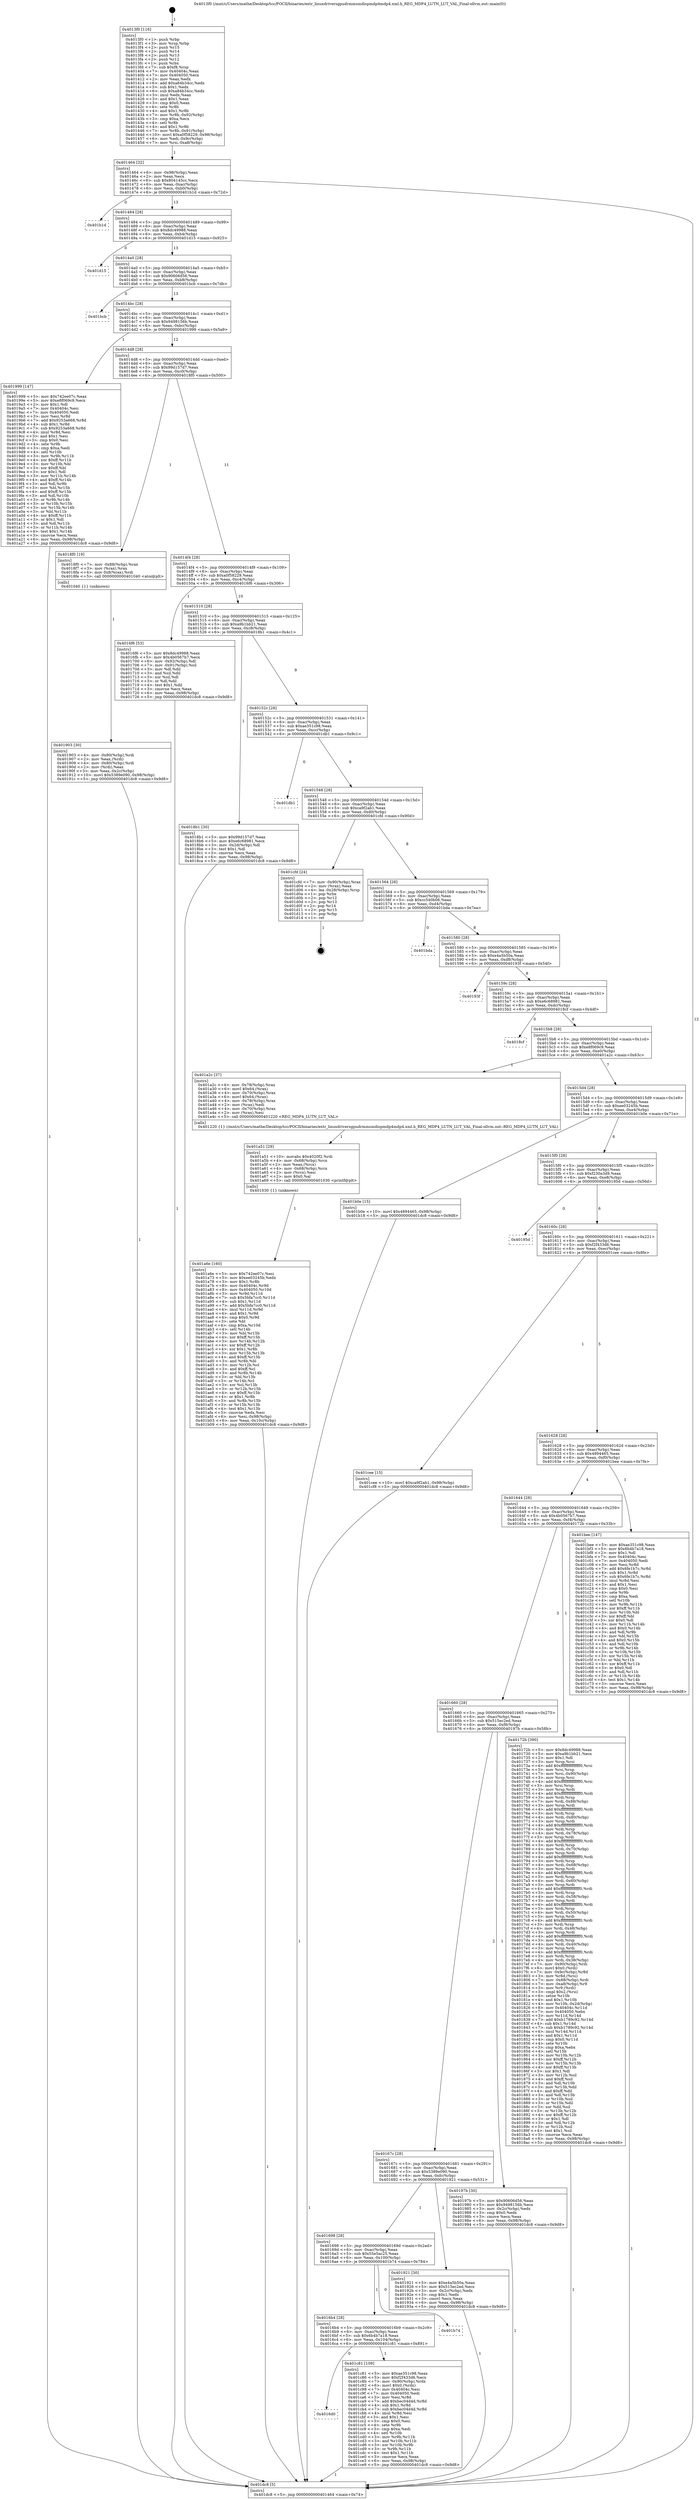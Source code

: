 digraph "0x4013f0" {
  label = "0x4013f0 (/mnt/c/Users/mathe/Desktop/tcc/POCII/binaries/extr_linuxdriversgpudrmmsmdispmdp4mdp4.xml.h_REG_MDP4_LUTN_LUT_VAL_Final-ollvm.out::main(0))"
  labelloc = "t"
  node[shape=record]

  Entry [label="",width=0.3,height=0.3,shape=circle,fillcolor=black,style=filled]
  "0x401464" [label="{
     0x401464 [32]\l
     | [instrs]\l
     &nbsp;&nbsp;0x401464 \<+6\>: mov -0x98(%rbp),%eax\l
     &nbsp;&nbsp;0x40146a \<+2\>: mov %eax,%ecx\l
     &nbsp;&nbsp;0x40146c \<+6\>: sub $0x804145cc,%ecx\l
     &nbsp;&nbsp;0x401472 \<+6\>: mov %eax,-0xac(%rbp)\l
     &nbsp;&nbsp;0x401478 \<+6\>: mov %ecx,-0xb0(%rbp)\l
     &nbsp;&nbsp;0x40147e \<+6\>: je 0000000000401b1d \<main+0x72d\>\l
  }"]
  "0x401b1d" [label="{
     0x401b1d\l
  }", style=dashed]
  "0x401484" [label="{
     0x401484 [28]\l
     | [instrs]\l
     &nbsp;&nbsp;0x401484 \<+5\>: jmp 0000000000401489 \<main+0x99\>\l
     &nbsp;&nbsp;0x401489 \<+6\>: mov -0xac(%rbp),%eax\l
     &nbsp;&nbsp;0x40148f \<+5\>: sub $0x8dc49988,%eax\l
     &nbsp;&nbsp;0x401494 \<+6\>: mov %eax,-0xb4(%rbp)\l
     &nbsp;&nbsp;0x40149a \<+6\>: je 0000000000401d15 \<main+0x925\>\l
  }"]
  Exit [label="",width=0.3,height=0.3,shape=circle,fillcolor=black,style=filled,peripheries=2]
  "0x401d15" [label="{
     0x401d15\l
  }", style=dashed]
  "0x4014a0" [label="{
     0x4014a0 [28]\l
     | [instrs]\l
     &nbsp;&nbsp;0x4014a0 \<+5\>: jmp 00000000004014a5 \<main+0xb5\>\l
     &nbsp;&nbsp;0x4014a5 \<+6\>: mov -0xac(%rbp),%eax\l
     &nbsp;&nbsp;0x4014ab \<+5\>: sub $0x90606d56,%eax\l
     &nbsp;&nbsp;0x4014b0 \<+6\>: mov %eax,-0xb8(%rbp)\l
     &nbsp;&nbsp;0x4014b6 \<+6\>: je 0000000000401bcb \<main+0x7db\>\l
  }"]
  "0x4016d0" [label="{
     0x4016d0\l
  }", style=dashed]
  "0x401bcb" [label="{
     0x401bcb\l
  }", style=dashed]
  "0x4014bc" [label="{
     0x4014bc [28]\l
     | [instrs]\l
     &nbsp;&nbsp;0x4014bc \<+5\>: jmp 00000000004014c1 \<main+0xd1\>\l
     &nbsp;&nbsp;0x4014c1 \<+6\>: mov -0xac(%rbp),%eax\l
     &nbsp;&nbsp;0x4014c7 \<+5\>: sub $0x9498156b,%eax\l
     &nbsp;&nbsp;0x4014cc \<+6\>: mov %eax,-0xbc(%rbp)\l
     &nbsp;&nbsp;0x4014d2 \<+6\>: je 0000000000401999 \<main+0x5a9\>\l
  }"]
  "0x401c81" [label="{
     0x401c81 [109]\l
     | [instrs]\l
     &nbsp;&nbsp;0x401c81 \<+5\>: mov $0xae351c98,%eax\l
     &nbsp;&nbsp;0x401c86 \<+5\>: mov $0xf2f433d6,%ecx\l
     &nbsp;&nbsp;0x401c8b \<+7\>: mov -0x90(%rbp),%rdx\l
     &nbsp;&nbsp;0x401c92 \<+6\>: movl $0x0,(%rdx)\l
     &nbsp;&nbsp;0x401c98 \<+7\>: mov 0x40404c,%esi\l
     &nbsp;&nbsp;0x401c9f \<+7\>: mov 0x404050,%edi\l
     &nbsp;&nbsp;0x401ca6 \<+3\>: mov %esi,%r8d\l
     &nbsp;&nbsp;0x401ca9 \<+7\>: add $0xbec04d4d,%r8d\l
     &nbsp;&nbsp;0x401cb0 \<+4\>: sub $0x1,%r8d\l
     &nbsp;&nbsp;0x401cb4 \<+7\>: sub $0xbec04d4d,%r8d\l
     &nbsp;&nbsp;0x401cbb \<+4\>: imul %r8d,%esi\l
     &nbsp;&nbsp;0x401cbf \<+3\>: and $0x1,%esi\l
     &nbsp;&nbsp;0x401cc2 \<+3\>: cmp $0x0,%esi\l
     &nbsp;&nbsp;0x401cc5 \<+4\>: sete %r9b\l
     &nbsp;&nbsp;0x401cc9 \<+3\>: cmp $0xa,%edi\l
     &nbsp;&nbsp;0x401ccc \<+4\>: setl %r10b\l
     &nbsp;&nbsp;0x401cd0 \<+3\>: mov %r9b,%r11b\l
     &nbsp;&nbsp;0x401cd3 \<+3\>: and %r10b,%r11b\l
     &nbsp;&nbsp;0x401cd6 \<+3\>: xor %r10b,%r9b\l
     &nbsp;&nbsp;0x401cd9 \<+3\>: or %r9b,%r11b\l
     &nbsp;&nbsp;0x401cdc \<+4\>: test $0x1,%r11b\l
     &nbsp;&nbsp;0x401ce0 \<+3\>: cmovne %ecx,%eax\l
     &nbsp;&nbsp;0x401ce3 \<+6\>: mov %eax,-0x98(%rbp)\l
     &nbsp;&nbsp;0x401ce9 \<+5\>: jmp 0000000000401dc8 \<main+0x9d8\>\l
  }"]
  "0x401999" [label="{
     0x401999 [147]\l
     | [instrs]\l
     &nbsp;&nbsp;0x401999 \<+5\>: mov $0x742ee07c,%eax\l
     &nbsp;&nbsp;0x40199e \<+5\>: mov $0xe8f069c9,%ecx\l
     &nbsp;&nbsp;0x4019a3 \<+2\>: mov $0x1,%dl\l
     &nbsp;&nbsp;0x4019a5 \<+7\>: mov 0x40404c,%esi\l
     &nbsp;&nbsp;0x4019ac \<+7\>: mov 0x404050,%edi\l
     &nbsp;&nbsp;0x4019b3 \<+3\>: mov %esi,%r8d\l
     &nbsp;&nbsp;0x4019b6 \<+7\>: add $0x9253a668,%r8d\l
     &nbsp;&nbsp;0x4019bd \<+4\>: sub $0x1,%r8d\l
     &nbsp;&nbsp;0x4019c1 \<+7\>: sub $0x9253a668,%r8d\l
     &nbsp;&nbsp;0x4019c8 \<+4\>: imul %r8d,%esi\l
     &nbsp;&nbsp;0x4019cc \<+3\>: and $0x1,%esi\l
     &nbsp;&nbsp;0x4019cf \<+3\>: cmp $0x0,%esi\l
     &nbsp;&nbsp;0x4019d2 \<+4\>: sete %r9b\l
     &nbsp;&nbsp;0x4019d6 \<+3\>: cmp $0xa,%edi\l
     &nbsp;&nbsp;0x4019d9 \<+4\>: setl %r10b\l
     &nbsp;&nbsp;0x4019dd \<+3\>: mov %r9b,%r11b\l
     &nbsp;&nbsp;0x4019e0 \<+4\>: xor $0xff,%r11b\l
     &nbsp;&nbsp;0x4019e4 \<+3\>: mov %r10b,%bl\l
     &nbsp;&nbsp;0x4019e7 \<+3\>: xor $0xff,%bl\l
     &nbsp;&nbsp;0x4019ea \<+3\>: xor $0x1,%dl\l
     &nbsp;&nbsp;0x4019ed \<+3\>: mov %r11b,%r14b\l
     &nbsp;&nbsp;0x4019f0 \<+4\>: and $0xff,%r14b\l
     &nbsp;&nbsp;0x4019f4 \<+3\>: and %dl,%r9b\l
     &nbsp;&nbsp;0x4019f7 \<+3\>: mov %bl,%r15b\l
     &nbsp;&nbsp;0x4019fa \<+4\>: and $0xff,%r15b\l
     &nbsp;&nbsp;0x4019fe \<+3\>: and %dl,%r10b\l
     &nbsp;&nbsp;0x401a01 \<+3\>: or %r9b,%r14b\l
     &nbsp;&nbsp;0x401a04 \<+3\>: or %r10b,%r15b\l
     &nbsp;&nbsp;0x401a07 \<+3\>: xor %r15b,%r14b\l
     &nbsp;&nbsp;0x401a0a \<+3\>: or %bl,%r11b\l
     &nbsp;&nbsp;0x401a0d \<+4\>: xor $0xff,%r11b\l
     &nbsp;&nbsp;0x401a11 \<+3\>: or $0x1,%dl\l
     &nbsp;&nbsp;0x401a14 \<+3\>: and %dl,%r11b\l
     &nbsp;&nbsp;0x401a17 \<+3\>: or %r11b,%r14b\l
     &nbsp;&nbsp;0x401a1a \<+4\>: test $0x1,%r14b\l
     &nbsp;&nbsp;0x401a1e \<+3\>: cmovne %ecx,%eax\l
     &nbsp;&nbsp;0x401a21 \<+6\>: mov %eax,-0x98(%rbp)\l
     &nbsp;&nbsp;0x401a27 \<+5\>: jmp 0000000000401dc8 \<main+0x9d8\>\l
  }"]
  "0x4014d8" [label="{
     0x4014d8 [28]\l
     | [instrs]\l
     &nbsp;&nbsp;0x4014d8 \<+5\>: jmp 00000000004014dd \<main+0xed\>\l
     &nbsp;&nbsp;0x4014dd \<+6\>: mov -0xac(%rbp),%eax\l
     &nbsp;&nbsp;0x4014e3 \<+5\>: sub $0x99d157d7,%eax\l
     &nbsp;&nbsp;0x4014e8 \<+6\>: mov %eax,-0xc0(%rbp)\l
     &nbsp;&nbsp;0x4014ee \<+6\>: je 00000000004018f0 \<main+0x500\>\l
  }"]
  "0x4016b4" [label="{
     0x4016b4 [28]\l
     | [instrs]\l
     &nbsp;&nbsp;0x4016b4 \<+5\>: jmp 00000000004016b9 \<main+0x2c9\>\l
     &nbsp;&nbsp;0x4016b9 \<+6\>: mov -0xac(%rbp),%eax\l
     &nbsp;&nbsp;0x4016bf \<+5\>: sub $0x6b4b7a18,%eax\l
     &nbsp;&nbsp;0x4016c4 \<+6\>: mov %eax,-0x104(%rbp)\l
     &nbsp;&nbsp;0x4016ca \<+6\>: je 0000000000401c81 \<main+0x891\>\l
  }"]
  "0x4018f0" [label="{
     0x4018f0 [19]\l
     | [instrs]\l
     &nbsp;&nbsp;0x4018f0 \<+7\>: mov -0x88(%rbp),%rax\l
     &nbsp;&nbsp;0x4018f7 \<+3\>: mov (%rax),%rax\l
     &nbsp;&nbsp;0x4018fa \<+4\>: mov 0x8(%rax),%rdi\l
     &nbsp;&nbsp;0x4018fe \<+5\>: call 0000000000401040 \<atoi@plt\>\l
     | [calls]\l
     &nbsp;&nbsp;0x401040 \{1\} (unknown)\l
  }"]
  "0x4014f4" [label="{
     0x4014f4 [28]\l
     | [instrs]\l
     &nbsp;&nbsp;0x4014f4 \<+5\>: jmp 00000000004014f9 \<main+0x109\>\l
     &nbsp;&nbsp;0x4014f9 \<+6\>: mov -0xac(%rbp),%eax\l
     &nbsp;&nbsp;0x4014ff \<+5\>: sub $0xa0f58229,%eax\l
     &nbsp;&nbsp;0x401504 \<+6\>: mov %eax,-0xc4(%rbp)\l
     &nbsp;&nbsp;0x40150a \<+6\>: je 00000000004016f6 \<main+0x306\>\l
  }"]
  "0x401b74" [label="{
     0x401b74\l
  }", style=dashed]
  "0x4016f6" [label="{
     0x4016f6 [53]\l
     | [instrs]\l
     &nbsp;&nbsp;0x4016f6 \<+5\>: mov $0x8dc49988,%eax\l
     &nbsp;&nbsp;0x4016fb \<+5\>: mov $0x4b0567b7,%ecx\l
     &nbsp;&nbsp;0x401700 \<+6\>: mov -0x92(%rbp),%dl\l
     &nbsp;&nbsp;0x401706 \<+7\>: mov -0x91(%rbp),%sil\l
     &nbsp;&nbsp;0x40170d \<+3\>: mov %dl,%dil\l
     &nbsp;&nbsp;0x401710 \<+3\>: and %sil,%dil\l
     &nbsp;&nbsp;0x401713 \<+3\>: xor %sil,%dl\l
     &nbsp;&nbsp;0x401716 \<+3\>: or %dl,%dil\l
     &nbsp;&nbsp;0x401719 \<+4\>: test $0x1,%dil\l
     &nbsp;&nbsp;0x40171d \<+3\>: cmovne %ecx,%eax\l
     &nbsp;&nbsp;0x401720 \<+6\>: mov %eax,-0x98(%rbp)\l
     &nbsp;&nbsp;0x401726 \<+5\>: jmp 0000000000401dc8 \<main+0x9d8\>\l
  }"]
  "0x401510" [label="{
     0x401510 [28]\l
     | [instrs]\l
     &nbsp;&nbsp;0x401510 \<+5\>: jmp 0000000000401515 \<main+0x125\>\l
     &nbsp;&nbsp;0x401515 \<+6\>: mov -0xac(%rbp),%eax\l
     &nbsp;&nbsp;0x40151b \<+5\>: sub $0xa9b1bb21,%eax\l
     &nbsp;&nbsp;0x401520 \<+6\>: mov %eax,-0xc8(%rbp)\l
     &nbsp;&nbsp;0x401526 \<+6\>: je 00000000004018b1 \<main+0x4c1\>\l
  }"]
  "0x401dc8" [label="{
     0x401dc8 [5]\l
     | [instrs]\l
     &nbsp;&nbsp;0x401dc8 \<+5\>: jmp 0000000000401464 \<main+0x74\>\l
  }"]
  "0x4013f0" [label="{
     0x4013f0 [116]\l
     | [instrs]\l
     &nbsp;&nbsp;0x4013f0 \<+1\>: push %rbp\l
     &nbsp;&nbsp;0x4013f1 \<+3\>: mov %rsp,%rbp\l
     &nbsp;&nbsp;0x4013f4 \<+2\>: push %r15\l
     &nbsp;&nbsp;0x4013f6 \<+2\>: push %r14\l
     &nbsp;&nbsp;0x4013f8 \<+2\>: push %r13\l
     &nbsp;&nbsp;0x4013fa \<+2\>: push %r12\l
     &nbsp;&nbsp;0x4013fc \<+1\>: push %rbx\l
     &nbsp;&nbsp;0x4013fd \<+7\>: sub $0xf8,%rsp\l
     &nbsp;&nbsp;0x401404 \<+7\>: mov 0x40404c,%eax\l
     &nbsp;&nbsp;0x40140b \<+7\>: mov 0x404050,%ecx\l
     &nbsp;&nbsp;0x401412 \<+2\>: mov %eax,%edx\l
     &nbsp;&nbsp;0x401414 \<+6\>: add $0xa84b34cc,%edx\l
     &nbsp;&nbsp;0x40141a \<+3\>: sub $0x1,%edx\l
     &nbsp;&nbsp;0x40141d \<+6\>: sub $0xa84b34cc,%edx\l
     &nbsp;&nbsp;0x401423 \<+3\>: imul %edx,%eax\l
     &nbsp;&nbsp;0x401426 \<+3\>: and $0x1,%eax\l
     &nbsp;&nbsp;0x401429 \<+3\>: cmp $0x0,%eax\l
     &nbsp;&nbsp;0x40142c \<+4\>: sete %r8b\l
     &nbsp;&nbsp;0x401430 \<+4\>: and $0x1,%r8b\l
     &nbsp;&nbsp;0x401434 \<+7\>: mov %r8b,-0x92(%rbp)\l
     &nbsp;&nbsp;0x40143b \<+3\>: cmp $0xa,%ecx\l
     &nbsp;&nbsp;0x40143e \<+4\>: setl %r8b\l
     &nbsp;&nbsp;0x401442 \<+4\>: and $0x1,%r8b\l
     &nbsp;&nbsp;0x401446 \<+7\>: mov %r8b,-0x91(%rbp)\l
     &nbsp;&nbsp;0x40144d \<+10\>: movl $0xa0f58229,-0x98(%rbp)\l
     &nbsp;&nbsp;0x401457 \<+6\>: mov %edi,-0x9c(%rbp)\l
     &nbsp;&nbsp;0x40145d \<+7\>: mov %rsi,-0xa8(%rbp)\l
  }"]
  "0x401a6e" [label="{
     0x401a6e [160]\l
     | [instrs]\l
     &nbsp;&nbsp;0x401a6e \<+5\>: mov $0x742ee07c,%esi\l
     &nbsp;&nbsp;0x401a73 \<+5\>: mov $0xee03245b,%edx\l
     &nbsp;&nbsp;0x401a78 \<+3\>: mov $0x1,%r8b\l
     &nbsp;&nbsp;0x401a7b \<+8\>: mov 0x40404c,%r9d\l
     &nbsp;&nbsp;0x401a83 \<+8\>: mov 0x404050,%r10d\l
     &nbsp;&nbsp;0x401a8b \<+3\>: mov %r9d,%r11d\l
     &nbsp;&nbsp;0x401a8e \<+7\>: sub $0x5bfa7cc0,%r11d\l
     &nbsp;&nbsp;0x401a95 \<+4\>: sub $0x1,%r11d\l
     &nbsp;&nbsp;0x401a99 \<+7\>: add $0x5bfa7cc0,%r11d\l
     &nbsp;&nbsp;0x401aa0 \<+4\>: imul %r11d,%r9d\l
     &nbsp;&nbsp;0x401aa4 \<+4\>: and $0x1,%r9d\l
     &nbsp;&nbsp;0x401aa8 \<+4\>: cmp $0x0,%r9d\l
     &nbsp;&nbsp;0x401aac \<+3\>: sete %bl\l
     &nbsp;&nbsp;0x401aaf \<+4\>: cmp $0xa,%r10d\l
     &nbsp;&nbsp;0x401ab3 \<+4\>: setl %r14b\l
     &nbsp;&nbsp;0x401ab7 \<+3\>: mov %bl,%r15b\l
     &nbsp;&nbsp;0x401aba \<+4\>: xor $0xff,%r15b\l
     &nbsp;&nbsp;0x401abe \<+3\>: mov %r14b,%r12b\l
     &nbsp;&nbsp;0x401ac1 \<+4\>: xor $0xff,%r12b\l
     &nbsp;&nbsp;0x401ac5 \<+4\>: xor $0x1,%r8b\l
     &nbsp;&nbsp;0x401ac9 \<+3\>: mov %r15b,%r13b\l
     &nbsp;&nbsp;0x401acc \<+4\>: and $0xff,%r13b\l
     &nbsp;&nbsp;0x401ad0 \<+3\>: and %r8b,%bl\l
     &nbsp;&nbsp;0x401ad3 \<+3\>: mov %r12b,%cl\l
     &nbsp;&nbsp;0x401ad6 \<+3\>: and $0xff,%cl\l
     &nbsp;&nbsp;0x401ad9 \<+3\>: and %r8b,%r14b\l
     &nbsp;&nbsp;0x401adc \<+3\>: or %bl,%r13b\l
     &nbsp;&nbsp;0x401adf \<+3\>: or %r14b,%cl\l
     &nbsp;&nbsp;0x401ae2 \<+3\>: xor %cl,%r13b\l
     &nbsp;&nbsp;0x401ae5 \<+3\>: or %r12b,%r15b\l
     &nbsp;&nbsp;0x401ae8 \<+4\>: xor $0xff,%r15b\l
     &nbsp;&nbsp;0x401aec \<+4\>: or $0x1,%r8b\l
     &nbsp;&nbsp;0x401af0 \<+3\>: and %r8b,%r15b\l
     &nbsp;&nbsp;0x401af3 \<+3\>: or %r15b,%r13b\l
     &nbsp;&nbsp;0x401af6 \<+4\>: test $0x1,%r13b\l
     &nbsp;&nbsp;0x401afa \<+3\>: cmovne %edx,%esi\l
     &nbsp;&nbsp;0x401afd \<+6\>: mov %esi,-0x98(%rbp)\l
     &nbsp;&nbsp;0x401b03 \<+6\>: mov %eax,-0x10c(%rbp)\l
     &nbsp;&nbsp;0x401b09 \<+5\>: jmp 0000000000401dc8 \<main+0x9d8\>\l
  }"]
  "0x4018b1" [label="{
     0x4018b1 [30]\l
     | [instrs]\l
     &nbsp;&nbsp;0x4018b1 \<+5\>: mov $0x99d157d7,%eax\l
     &nbsp;&nbsp;0x4018b6 \<+5\>: mov $0xe6c68981,%ecx\l
     &nbsp;&nbsp;0x4018bb \<+3\>: mov -0x2d(%rbp),%dl\l
     &nbsp;&nbsp;0x4018be \<+3\>: test $0x1,%dl\l
     &nbsp;&nbsp;0x4018c1 \<+3\>: cmovne %ecx,%eax\l
     &nbsp;&nbsp;0x4018c4 \<+6\>: mov %eax,-0x98(%rbp)\l
     &nbsp;&nbsp;0x4018ca \<+5\>: jmp 0000000000401dc8 \<main+0x9d8\>\l
  }"]
  "0x40152c" [label="{
     0x40152c [28]\l
     | [instrs]\l
     &nbsp;&nbsp;0x40152c \<+5\>: jmp 0000000000401531 \<main+0x141\>\l
     &nbsp;&nbsp;0x401531 \<+6\>: mov -0xac(%rbp),%eax\l
     &nbsp;&nbsp;0x401537 \<+5\>: sub $0xae351c98,%eax\l
     &nbsp;&nbsp;0x40153c \<+6\>: mov %eax,-0xcc(%rbp)\l
     &nbsp;&nbsp;0x401542 \<+6\>: je 0000000000401db1 \<main+0x9c1\>\l
  }"]
  "0x401a51" [label="{
     0x401a51 [29]\l
     | [instrs]\l
     &nbsp;&nbsp;0x401a51 \<+10\>: movabs $0x4020f2,%rdi\l
     &nbsp;&nbsp;0x401a5b \<+4\>: mov -0x68(%rbp),%rcx\l
     &nbsp;&nbsp;0x401a5f \<+2\>: mov %eax,(%rcx)\l
     &nbsp;&nbsp;0x401a61 \<+4\>: mov -0x68(%rbp),%rcx\l
     &nbsp;&nbsp;0x401a65 \<+2\>: mov (%rcx),%esi\l
     &nbsp;&nbsp;0x401a67 \<+2\>: mov $0x0,%al\l
     &nbsp;&nbsp;0x401a69 \<+5\>: call 0000000000401030 \<printf@plt\>\l
     | [calls]\l
     &nbsp;&nbsp;0x401030 \{1\} (unknown)\l
  }"]
  "0x401db1" [label="{
     0x401db1\l
  }", style=dashed]
  "0x401548" [label="{
     0x401548 [28]\l
     | [instrs]\l
     &nbsp;&nbsp;0x401548 \<+5\>: jmp 000000000040154d \<main+0x15d\>\l
     &nbsp;&nbsp;0x40154d \<+6\>: mov -0xac(%rbp),%eax\l
     &nbsp;&nbsp;0x401553 \<+5\>: sub $0xca9f2ab1,%eax\l
     &nbsp;&nbsp;0x401558 \<+6\>: mov %eax,-0xd0(%rbp)\l
     &nbsp;&nbsp;0x40155e \<+6\>: je 0000000000401cfd \<main+0x90d\>\l
  }"]
  "0x401698" [label="{
     0x401698 [28]\l
     | [instrs]\l
     &nbsp;&nbsp;0x401698 \<+5\>: jmp 000000000040169d \<main+0x2ad\>\l
     &nbsp;&nbsp;0x40169d \<+6\>: mov -0xac(%rbp),%eax\l
     &nbsp;&nbsp;0x4016a3 \<+5\>: sub $0x55e5ac25,%eax\l
     &nbsp;&nbsp;0x4016a8 \<+6\>: mov %eax,-0x100(%rbp)\l
     &nbsp;&nbsp;0x4016ae \<+6\>: je 0000000000401b74 \<main+0x784\>\l
  }"]
  "0x401cfd" [label="{
     0x401cfd [24]\l
     | [instrs]\l
     &nbsp;&nbsp;0x401cfd \<+7\>: mov -0x90(%rbp),%rax\l
     &nbsp;&nbsp;0x401d04 \<+2\>: mov (%rax),%eax\l
     &nbsp;&nbsp;0x401d06 \<+4\>: lea -0x28(%rbp),%rsp\l
     &nbsp;&nbsp;0x401d0a \<+1\>: pop %rbx\l
     &nbsp;&nbsp;0x401d0b \<+2\>: pop %r12\l
     &nbsp;&nbsp;0x401d0d \<+2\>: pop %r13\l
     &nbsp;&nbsp;0x401d0f \<+2\>: pop %r14\l
     &nbsp;&nbsp;0x401d11 \<+2\>: pop %r15\l
     &nbsp;&nbsp;0x401d13 \<+1\>: pop %rbp\l
     &nbsp;&nbsp;0x401d14 \<+1\>: ret\l
  }"]
  "0x401564" [label="{
     0x401564 [28]\l
     | [instrs]\l
     &nbsp;&nbsp;0x401564 \<+5\>: jmp 0000000000401569 \<main+0x179\>\l
     &nbsp;&nbsp;0x401569 \<+6\>: mov -0xac(%rbp),%eax\l
     &nbsp;&nbsp;0x40156f \<+5\>: sub $0xcc540b06,%eax\l
     &nbsp;&nbsp;0x401574 \<+6\>: mov %eax,-0xd4(%rbp)\l
     &nbsp;&nbsp;0x40157a \<+6\>: je 0000000000401bda \<main+0x7ea\>\l
  }"]
  "0x401921" [label="{
     0x401921 [30]\l
     | [instrs]\l
     &nbsp;&nbsp;0x401921 \<+5\>: mov $0xe4a5b50a,%eax\l
     &nbsp;&nbsp;0x401926 \<+5\>: mov $0x515ec2ed,%ecx\l
     &nbsp;&nbsp;0x40192b \<+3\>: mov -0x2c(%rbp),%edx\l
     &nbsp;&nbsp;0x40192e \<+3\>: cmp $0x1,%edx\l
     &nbsp;&nbsp;0x401931 \<+3\>: cmovl %ecx,%eax\l
     &nbsp;&nbsp;0x401934 \<+6\>: mov %eax,-0x98(%rbp)\l
     &nbsp;&nbsp;0x40193a \<+5\>: jmp 0000000000401dc8 \<main+0x9d8\>\l
  }"]
  "0x401bda" [label="{
     0x401bda\l
  }", style=dashed]
  "0x401580" [label="{
     0x401580 [28]\l
     | [instrs]\l
     &nbsp;&nbsp;0x401580 \<+5\>: jmp 0000000000401585 \<main+0x195\>\l
     &nbsp;&nbsp;0x401585 \<+6\>: mov -0xac(%rbp),%eax\l
     &nbsp;&nbsp;0x40158b \<+5\>: sub $0xe4a5b50a,%eax\l
     &nbsp;&nbsp;0x401590 \<+6\>: mov %eax,-0xd8(%rbp)\l
     &nbsp;&nbsp;0x401596 \<+6\>: je 000000000040193f \<main+0x54f\>\l
  }"]
  "0x40167c" [label="{
     0x40167c [28]\l
     | [instrs]\l
     &nbsp;&nbsp;0x40167c \<+5\>: jmp 0000000000401681 \<main+0x291\>\l
     &nbsp;&nbsp;0x401681 \<+6\>: mov -0xac(%rbp),%eax\l
     &nbsp;&nbsp;0x401687 \<+5\>: sub $0x5389e090,%eax\l
     &nbsp;&nbsp;0x40168c \<+6\>: mov %eax,-0xfc(%rbp)\l
     &nbsp;&nbsp;0x401692 \<+6\>: je 0000000000401921 \<main+0x531\>\l
  }"]
  "0x40193f" [label="{
     0x40193f\l
  }", style=dashed]
  "0x40159c" [label="{
     0x40159c [28]\l
     | [instrs]\l
     &nbsp;&nbsp;0x40159c \<+5\>: jmp 00000000004015a1 \<main+0x1b1\>\l
     &nbsp;&nbsp;0x4015a1 \<+6\>: mov -0xac(%rbp),%eax\l
     &nbsp;&nbsp;0x4015a7 \<+5\>: sub $0xe6c68981,%eax\l
     &nbsp;&nbsp;0x4015ac \<+6\>: mov %eax,-0xdc(%rbp)\l
     &nbsp;&nbsp;0x4015b2 \<+6\>: je 00000000004018cf \<main+0x4df\>\l
  }"]
  "0x40197b" [label="{
     0x40197b [30]\l
     | [instrs]\l
     &nbsp;&nbsp;0x40197b \<+5\>: mov $0x90606d56,%eax\l
     &nbsp;&nbsp;0x401980 \<+5\>: mov $0x9498156b,%ecx\l
     &nbsp;&nbsp;0x401985 \<+3\>: mov -0x2c(%rbp),%edx\l
     &nbsp;&nbsp;0x401988 \<+3\>: cmp $0x0,%edx\l
     &nbsp;&nbsp;0x40198b \<+3\>: cmove %ecx,%eax\l
     &nbsp;&nbsp;0x40198e \<+6\>: mov %eax,-0x98(%rbp)\l
     &nbsp;&nbsp;0x401994 \<+5\>: jmp 0000000000401dc8 \<main+0x9d8\>\l
  }"]
  "0x4018cf" [label="{
     0x4018cf\l
  }", style=dashed]
  "0x4015b8" [label="{
     0x4015b8 [28]\l
     | [instrs]\l
     &nbsp;&nbsp;0x4015b8 \<+5\>: jmp 00000000004015bd \<main+0x1cd\>\l
     &nbsp;&nbsp;0x4015bd \<+6\>: mov -0xac(%rbp),%eax\l
     &nbsp;&nbsp;0x4015c3 \<+5\>: sub $0xe8f069c9,%eax\l
     &nbsp;&nbsp;0x4015c8 \<+6\>: mov %eax,-0xe0(%rbp)\l
     &nbsp;&nbsp;0x4015ce \<+6\>: je 0000000000401a2c \<main+0x63c\>\l
  }"]
  "0x401903" [label="{
     0x401903 [30]\l
     | [instrs]\l
     &nbsp;&nbsp;0x401903 \<+4\>: mov -0x80(%rbp),%rdi\l
     &nbsp;&nbsp;0x401907 \<+2\>: mov %eax,(%rdi)\l
     &nbsp;&nbsp;0x401909 \<+4\>: mov -0x80(%rbp),%rdi\l
     &nbsp;&nbsp;0x40190d \<+2\>: mov (%rdi),%eax\l
     &nbsp;&nbsp;0x40190f \<+3\>: mov %eax,-0x2c(%rbp)\l
     &nbsp;&nbsp;0x401912 \<+10\>: movl $0x5389e090,-0x98(%rbp)\l
     &nbsp;&nbsp;0x40191c \<+5\>: jmp 0000000000401dc8 \<main+0x9d8\>\l
  }"]
  "0x401a2c" [label="{
     0x401a2c [37]\l
     | [instrs]\l
     &nbsp;&nbsp;0x401a2c \<+4\>: mov -0x78(%rbp),%rax\l
     &nbsp;&nbsp;0x401a30 \<+6\>: movl $0x64,(%rax)\l
     &nbsp;&nbsp;0x401a36 \<+4\>: mov -0x70(%rbp),%rax\l
     &nbsp;&nbsp;0x401a3a \<+6\>: movl $0x64,(%rax)\l
     &nbsp;&nbsp;0x401a40 \<+4\>: mov -0x78(%rbp),%rax\l
     &nbsp;&nbsp;0x401a44 \<+2\>: mov (%rax),%edi\l
     &nbsp;&nbsp;0x401a46 \<+4\>: mov -0x70(%rbp),%rax\l
     &nbsp;&nbsp;0x401a4a \<+2\>: mov (%rax),%esi\l
     &nbsp;&nbsp;0x401a4c \<+5\>: call 0000000000401220 \<REG_MDP4_LUTN_LUT_VAL\>\l
     | [calls]\l
     &nbsp;&nbsp;0x401220 \{1\} (/mnt/c/Users/mathe/Desktop/tcc/POCII/binaries/extr_linuxdriversgpudrmmsmdispmdp4mdp4.xml.h_REG_MDP4_LUTN_LUT_VAL_Final-ollvm.out::REG_MDP4_LUTN_LUT_VAL)\l
  }"]
  "0x4015d4" [label="{
     0x4015d4 [28]\l
     | [instrs]\l
     &nbsp;&nbsp;0x4015d4 \<+5\>: jmp 00000000004015d9 \<main+0x1e9\>\l
     &nbsp;&nbsp;0x4015d9 \<+6\>: mov -0xac(%rbp),%eax\l
     &nbsp;&nbsp;0x4015df \<+5\>: sub $0xee03245b,%eax\l
     &nbsp;&nbsp;0x4015e4 \<+6\>: mov %eax,-0xe4(%rbp)\l
     &nbsp;&nbsp;0x4015ea \<+6\>: je 0000000000401b0e \<main+0x71e\>\l
  }"]
  "0x401660" [label="{
     0x401660 [28]\l
     | [instrs]\l
     &nbsp;&nbsp;0x401660 \<+5\>: jmp 0000000000401665 \<main+0x275\>\l
     &nbsp;&nbsp;0x401665 \<+6\>: mov -0xac(%rbp),%eax\l
     &nbsp;&nbsp;0x40166b \<+5\>: sub $0x515ec2ed,%eax\l
     &nbsp;&nbsp;0x401670 \<+6\>: mov %eax,-0xf8(%rbp)\l
     &nbsp;&nbsp;0x401676 \<+6\>: je 000000000040197b \<main+0x58b\>\l
  }"]
  "0x401b0e" [label="{
     0x401b0e [15]\l
     | [instrs]\l
     &nbsp;&nbsp;0x401b0e \<+10\>: movl $0x4894465,-0x98(%rbp)\l
     &nbsp;&nbsp;0x401b18 \<+5\>: jmp 0000000000401dc8 \<main+0x9d8\>\l
  }"]
  "0x4015f0" [label="{
     0x4015f0 [28]\l
     | [instrs]\l
     &nbsp;&nbsp;0x4015f0 \<+5\>: jmp 00000000004015f5 \<main+0x205\>\l
     &nbsp;&nbsp;0x4015f5 \<+6\>: mov -0xac(%rbp),%eax\l
     &nbsp;&nbsp;0x4015fb \<+5\>: sub $0xf230a3d9,%eax\l
     &nbsp;&nbsp;0x401600 \<+6\>: mov %eax,-0xe8(%rbp)\l
     &nbsp;&nbsp;0x401606 \<+6\>: je 000000000040195d \<main+0x56d\>\l
  }"]
  "0x40172b" [label="{
     0x40172b [390]\l
     | [instrs]\l
     &nbsp;&nbsp;0x40172b \<+5\>: mov $0x8dc49988,%eax\l
     &nbsp;&nbsp;0x401730 \<+5\>: mov $0xa9b1bb21,%ecx\l
     &nbsp;&nbsp;0x401735 \<+2\>: mov $0x1,%dl\l
     &nbsp;&nbsp;0x401737 \<+3\>: mov %rsp,%rsi\l
     &nbsp;&nbsp;0x40173a \<+4\>: add $0xfffffffffffffff0,%rsi\l
     &nbsp;&nbsp;0x40173e \<+3\>: mov %rsi,%rsp\l
     &nbsp;&nbsp;0x401741 \<+7\>: mov %rsi,-0x90(%rbp)\l
     &nbsp;&nbsp;0x401748 \<+3\>: mov %rsp,%rsi\l
     &nbsp;&nbsp;0x40174b \<+4\>: add $0xfffffffffffffff0,%rsi\l
     &nbsp;&nbsp;0x40174f \<+3\>: mov %rsi,%rsp\l
     &nbsp;&nbsp;0x401752 \<+3\>: mov %rsp,%rdi\l
     &nbsp;&nbsp;0x401755 \<+4\>: add $0xfffffffffffffff0,%rdi\l
     &nbsp;&nbsp;0x401759 \<+3\>: mov %rdi,%rsp\l
     &nbsp;&nbsp;0x40175c \<+7\>: mov %rdi,-0x88(%rbp)\l
     &nbsp;&nbsp;0x401763 \<+3\>: mov %rsp,%rdi\l
     &nbsp;&nbsp;0x401766 \<+4\>: add $0xfffffffffffffff0,%rdi\l
     &nbsp;&nbsp;0x40176a \<+3\>: mov %rdi,%rsp\l
     &nbsp;&nbsp;0x40176d \<+4\>: mov %rdi,-0x80(%rbp)\l
     &nbsp;&nbsp;0x401771 \<+3\>: mov %rsp,%rdi\l
     &nbsp;&nbsp;0x401774 \<+4\>: add $0xfffffffffffffff0,%rdi\l
     &nbsp;&nbsp;0x401778 \<+3\>: mov %rdi,%rsp\l
     &nbsp;&nbsp;0x40177b \<+4\>: mov %rdi,-0x78(%rbp)\l
     &nbsp;&nbsp;0x40177f \<+3\>: mov %rsp,%rdi\l
     &nbsp;&nbsp;0x401782 \<+4\>: add $0xfffffffffffffff0,%rdi\l
     &nbsp;&nbsp;0x401786 \<+3\>: mov %rdi,%rsp\l
     &nbsp;&nbsp;0x401789 \<+4\>: mov %rdi,-0x70(%rbp)\l
     &nbsp;&nbsp;0x40178d \<+3\>: mov %rsp,%rdi\l
     &nbsp;&nbsp;0x401790 \<+4\>: add $0xfffffffffffffff0,%rdi\l
     &nbsp;&nbsp;0x401794 \<+3\>: mov %rdi,%rsp\l
     &nbsp;&nbsp;0x401797 \<+4\>: mov %rdi,-0x68(%rbp)\l
     &nbsp;&nbsp;0x40179b \<+3\>: mov %rsp,%rdi\l
     &nbsp;&nbsp;0x40179e \<+4\>: add $0xfffffffffffffff0,%rdi\l
     &nbsp;&nbsp;0x4017a2 \<+3\>: mov %rdi,%rsp\l
     &nbsp;&nbsp;0x4017a5 \<+4\>: mov %rdi,-0x60(%rbp)\l
     &nbsp;&nbsp;0x4017a9 \<+3\>: mov %rsp,%rdi\l
     &nbsp;&nbsp;0x4017ac \<+4\>: add $0xfffffffffffffff0,%rdi\l
     &nbsp;&nbsp;0x4017b0 \<+3\>: mov %rdi,%rsp\l
     &nbsp;&nbsp;0x4017b3 \<+4\>: mov %rdi,-0x58(%rbp)\l
     &nbsp;&nbsp;0x4017b7 \<+3\>: mov %rsp,%rdi\l
     &nbsp;&nbsp;0x4017ba \<+4\>: add $0xfffffffffffffff0,%rdi\l
     &nbsp;&nbsp;0x4017be \<+3\>: mov %rdi,%rsp\l
     &nbsp;&nbsp;0x4017c1 \<+4\>: mov %rdi,-0x50(%rbp)\l
     &nbsp;&nbsp;0x4017c5 \<+3\>: mov %rsp,%rdi\l
     &nbsp;&nbsp;0x4017c8 \<+4\>: add $0xfffffffffffffff0,%rdi\l
     &nbsp;&nbsp;0x4017cc \<+3\>: mov %rdi,%rsp\l
     &nbsp;&nbsp;0x4017cf \<+4\>: mov %rdi,-0x48(%rbp)\l
     &nbsp;&nbsp;0x4017d3 \<+3\>: mov %rsp,%rdi\l
     &nbsp;&nbsp;0x4017d6 \<+4\>: add $0xfffffffffffffff0,%rdi\l
     &nbsp;&nbsp;0x4017da \<+3\>: mov %rdi,%rsp\l
     &nbsp;&nbsp;0x4017dd \<+4\>: mov %rdi,-0x40(%rbp)\l
     &nbsp;&nbsp;0x4017e1 \<+3\>: mov %rsp,%rdi\l
     &nbsp;&nbsp;0x4017e4 \<+4\>: add $0xfffffffffffffff0,%rdi\l
     &nbsp;&nbsp;0x4017e8 \<+3\>: mov %rdi,%rsp\l
     &nbsp;&nbsp;0x4017eb \<+4\>: mov %rdi,-0x38(%rbp)\l
     &nbsp;&nbsp;0x4017ef \<+7\>: mov -0x90(%rbp),%rdi\l
     &nbsp;&nbsp;0x4017f6 \<+6\>: movl $0x0,(%rdi)\l
     &nbsp;&nbsp;0x4017fc \<+7\>: mov -0x9c(%rbp),%r8d\l
     &nbsp;&nbsp;0x401803 \<+3\>: mov %r8d,(%rsi)\l
     &nbsp;&nbsp;0x401806 \<+7\>: mov -0x88(%rbp),%rdi\l
     &nbsp;&nbsp;0x40180d \<+7\>: mov -0xa8(%rbp),%r9\l
     &nbsp;&nbsp;0x401814 \<+3\>: mov %r9,(%rdi)\l
     &nbsp;&nbsp;0x401817 \<+3\>: cmpl $0x2,(%rsi)\l
     &nbsp;&nbsp;0x40181a \<+4\>: setne %r10b\l
     &nbsp;&nbsp;0x40181e \<+4\>: and $0x1,%r10b\l
     &nbsp;&nbsp;0x401822 \<+4\>: mov %r10b,-0x2d(%rbp)\l
     &nbsp;&nbsp;0x401826 \<+8\>: mov 0x40404c,%r11d\l
     &nbsp;&nbsp;0x40182e \<+7\>: mov 0x404050,%ebx\l
     &nbsp;&nbsp;0x401835 \<+3\>: mov %r11d,%r14d\l
     &nbsp;&nbsp;0x401838 \<+7\>: add $0xb1789c92,%r14d\l
     &nbsp;&nbsp;0x40183f \<+4\>: sub $0x1,%r14d\l
     &nbsp;&nbsp;0x401843 \<+7\>: sub $0xb1789c92,%r14d\l
     &nbsp;&nbsp;0x40184a \<+4\>: imul %r14d,%r11d\l
     &nbsp;&nbsp;0x40184e \<+4\>: and $0x1,%r11d\l
     &nbsp;&nbsp;0x401852 \<+4\>: cmp $0x0,%r11d\l
     &nbsp;&nbsp;0x401856 \<+4\>: sete %r10b\l
     &nbsp;&nbsp;0x40185a \<+3\>: cmp $0xa,%ebx\l
     &nbsp;&nbsp;0x40185d \<+4\>: setl %r15b\l
     &nbsp;&nbsp;0x401861 \<+3\>: mov %r10b,%r12b\l
     &nbsp;&nbsp;0x401864 \<+4\>: xor $0xff,%r12b\l
     &nbsp;&nbsp;0x401868 \<+3\>: mov %r15b,%r13b\l
     &nbsp;&nbsp;0x40186b \<+4\>: xor $0xff,%r13b\l
     &nbsp;&nbsp;0x40186f \<+3\>: xor $0x1,%dl\l
     &nbsp;&nbsp;0x401872 \<+3\>: mov %r12b,%sil\l
     &nbsp;&nbsp;0x401875 \<+4\>: and $0xff,%sil\l
     &nbsp;&nbsp;0x401879 \<+3\>: and %dl,%r10b\l
     &nbsp;&nbsp;0x40187c \<+3\>: mov %r13b,%dil\l
     &nbsp;&nbsp;0x40187f \<+4\>: and $0xff,%dil\l
     &nbsp;&nbsp;0x401883 \<+3\>: and %dl,%r15b\l
     &nbsp;&nbsp;0x401886 \<+3\>: or %r10b,%sil\l
     &nbsp;&nbsp;0x401889 \<+3\>: or %r15b,%dil\l
     &nbsp;&nbsp;0x40188c \<+3\>: xor %dil,%sil\l
     &nbsp;&nbsp;0x40188f \<+3\>: or %r13b,%r12b\l
     &nbsp;&nbsp;0x401892 \<+4\>: xor $0xff,%r12b\l
     &nbsp;&nbsp;0x401896 \<+3\>: or $0x1,%dl\l
     &nbsp;&nbsp;0x401899 \<+3\>: and %dl,%r12b\l
     &nbsp;&nbsp;0x40189c \<+3\>: or %r12b,%sil\l
     &nbsp;&nbsp;0x40189f \<+4\>: test $0x1,%sil\l
     &nbsp;&nbsp;0x4018a3 \<+3\>: cmovne %ecx,%eax\l
     &nbsp;&nbsp;0x4018a6 \<+6\>: mov %eax,-0x98(%rbp)\l
     &nbsp;&nbsp;0x4018ac \<+5\>: jmp 0000000000401dc8 \<main+0x9d8\>\l
  }"]
  "0x40195d" [label="{
     0x40195d\l
  }", style=dashed]
  "0x40160c" [label="{
     0x40160c [28]\l
     | [instrs]\l
     &nbsp;&nbsp;0x40160c \<+5\>: jmp 0000000000401611 \<main+0x221\>\l
     &nbsp;&nbsp;0x401611 \<+6\>: mov -0xac(%rbp),%eax\l
     &nbsp;&nbsp;0x401617 \<+5\>: sub $0xf2f433d6,%eax\l
     &nbsp;&nbsp;0x40161c \<+6\>: mov %eax,-0xec(%rbp)\l
     &nbsp;&nbsp;0x401622 \<+6\>: je 0000000000401cee \<main+0x8fe\>\l
  }"]
  "0x401644" [label="{
     0x401644 [28]\l
     | [instrs]\l
     &nbsp;&nbsp;0x401644 \<+5\>: jmp 0000000000401649 \<main+0x259\>\l
     &nbsp;&nbsp;0x401649 \<+6\>: mov -0xac(%rbp),%eax\l
     &nbsp;&nbsp;0x40164f \<+5\>: sub $0x4b0567b7,%eax\l
     &nbsp;&nbsp;0x401654 \<+6\>: mov %eax,-0xf4(%rbp)\l
     &nbsp;&nbsp;0x40165a \<+6\>: je 000000000040172b \<main+0x33b\>\l
  }"]
  "0x401cee" [label="{
     0x401cee [15]\l
     | [instrs]\l
     &nbsp;&nbsp;0x401cee \<+10\>: movl $0xca9f2ab1,-0x98(%rbp)\l
     &nbsp;&nbsp;0x401cf8 \<+5\>: jmp 0000000000401dc8 \<main+0x9d8\>\l
  }"]
  "0x401628" [label="{
     0x401628 [28]\l
     | [instrs]\l
     &nbsp;&nbsp;0x401628 \<+5\>: jmp 000000000040162d \<main+0x23d\>\l
     &nbsp;&nbsp;0x40162d \<+6\>: mov -0xac(%rbp),%eax\l
     &nbsp;&nbsp;0x401633 \<+5\>: sub $0x4894465,%eax\l
     &nbsp;&nbsp;0x401638 \<+6\>: mov %eax,-0xf0(%rbp)\l
     &nbsp;&nbsp;0x40163e \<+6\>: je 0000000000401bee \<main+0x7fe\>\l
  }"]
  "0x401bee" [label="{
     0x401bee [147]\l
     | [instrs]\l
     &nbsp;&nbsp;0x401bee \<+5\>: mov $0xae351c98,%eax\l
     &nbsp;&nbsp;0x401bf3 \<+5\>: mov $0x6b4b7a18,%ecx\l
     &nbsp;&nbsp;0x401bf8 \<+2\>: mov $0x1,%dl\l
     &nbsp;&nbsp;0x401bfa \<+7\>: mov 0x40404c,%esi\l
     &nbsp;&nbsp;0x401c01 \<+7\>: mov 0x404050,%edi\l
     &nbsp;&nbsp;0x401c08 \<+3\>: mov %esi,%r8d\l
     &nbsp;&nbsp;0x401c0b \<+7\>: add $0x6fe1b7c,%r8d\l
     &nbsp;&nbsp;0x401c12 \<+4\>: sub $0x1,%r8d\l
     &nbsp;&nbsp;0x401c16 \<+7\>: sub $0x6fe1b7c,%r8d\l
     &nbsp;&nbsp;0x401c1d \<+4\>: imul %r8d,%esi\l
     &nbsp;&nbsp;0x401c21 \<+3\>: and $0x1,%esi\l
     &nbsp;&nbsp;0x401c24 \<+3\>: cmp $0x0,%esi\l
     &nbsp;&nbsp;0x401c27 \<+4\>: sete %r9b\l
     &nbsp;&nbsp;0x401c2b \<+3\>: cmp $0xa,%edi\l
     &nbsp;&nbsp;0x401c2e \<+4\>: setl %r10b\l
     &nbsp;&nbsp;0x401c32 \<+3\>: mov %r9b,%r11b\l
     &nbsp;&nbsp;0x401c35 \<+4\>: xor $0xff,%r11b\l
     &nbsp;&nbsp;0x401c39 \<+3\>: mov %r10b,%bl\l
     &nbsp;&nbsp;0x401c3c \<+3\>: xor $0xff,%bl\l
     &nbsp;&nbsp;0x401c3f \<+3\>: xor $0x0,%dl\l
     &nbsp;&nbsp;0x401c42 \<+3\>: mov %r11b,%r14b\l
     &nbsp;&nbsp;0x401c45 \<+4\>: and $0x0,%r14b\l
     &nbsp;&nbsp;0x401c49 \<+3\>: and %dl,%r9b\l
     &nbsp;&nbsp;0x401c4c \<+3\>: mov %bl,%r15b\l
     &nbsp;&nbsp;0x401c4f \<+4\>: and $0x0,%r15b\l
     &nbsp;&nbsp;0x401c53 \<+3\>: and %dl,%r10b\l
     &nbsp;&nbsp;0x401c56 \<+3\>: or %r9b,%r14b\l
     &nbsp;&nbsp;0x401c59 \<+3\>: or %r10b,%r15b\l
     &nbsp;&nbsp;0x401c5c \<+3\>: xor %r15b,%r14b\l
     &nbsp;&nbsp;0x401c5f \<+3\>: or %bl,%r11b\l
     &nbsp;&nbsp;0x401c62 \<+4\>: xor $0xff,%r11b\l
     &nbsp;&nbsp;0x401c66 \<+3\>: or $0x0,%dl\l
     &nbsp;&nbsp;0x401c69 \<+3\>: and %dl,%r11b\l
     &nbsp;&nbsp;0x401c6c \<+3\>: or %r11b,%r14b\l
     &nbsp;&nbsp;0x401c6f \<+4\>: test $0x1,%r14b\l
     &nbsp;&nbsp;0x401c73 \<+3\>: cmovne %ecx,%eax\l
     &nbsp;&nbsp;0x401c76 \<+6\>: mov %eax,-0x98(%rbp)\l
     &nbsp;&nbsp;0x401c7c \<+5\>: jmp 0000000000401dc8 \<main+0x9d8\>\l
  }"]
  Entry -> "0x4013f0" [label=" 1"]
  "0x401464" -> "0x401b1d" [label=" 0"]
  "0x401464" -> "0x401484" [label=" 13"]
  "0x401cfd" -> Exit [label=" 1"]
  "0x401484" -> "0x401d15" [label=" 0"]
  "0x401484" -> "0x4014a0" [label=" 13"]
  "0x401cee" -> "0x401dc8" [label=" 1"]
  "0x4014a0" -> "0x401bcb" [label=" 0"]
  "0x4014a0" -> "0x4014bc" [label=" 13"]
  "0x401c81" -> "0x401dc8" [label=" 1"]
  "0x4014bc" -> "0x401999" [label=" 1"]
  "0x4014bc" -> "0x4014d8" [label=" 12"]
  "0x4016b4" -> "0x4016d0" [label=" 0"]
  "0x4014d8" -> "0x4018f0" [label=" 1"]
  "0x4014d8" -> "0x4014f4" [label=" 11"]
  "0x4016b4" -> "0x401c81" [label=" 1"]
  "0x4014f4" -> "0x4016f6" [label=" 1"]
  "0x4014f4" -> "0x401510" [label=" 10"]
  "0x4016f6" -> "0x401dc8" [label=" 1"]
  "0x4013f0" -> "0x401464" [label=" 1"]
  "0x401dc8" -> "0x401464" [label=" 12"]
  "0x401698" -> "0x4016b4" [label=" 1"]
  "0x401510" -> "0x4018b1" [label=" 1"]
  "0x401510" -> "0x40152c" [label=" 9"]
  "0x401698" -> "0x401b74" [label=" 0"]
  "0x40152c" -> "0x401db1" [label=" 0"]
  "0x40152c" -> "0x401548" [label=" 9"]
  "0x401bee" -> "0x401dc8" [label=" 1"]
  "0x401548" -> "0x401cfd" [label=" 1"]
  "0x401548" -> "0x401564" [label=" 8"]
  "0x401b0e" -> "0x401dc8" [label=" 1"]
  "0x401564" -> "0x401bda" [label=" 0"]
  "0x401564" -> "0x401580" [label=" 8"]
  "0x401a6e" -> "0x401dc8" [label=" 1"]
  "0x401580" -> "0x40193f" [label=" 0"]
  "0x401580" -> "0x40159c" [label=" 8"]
  "0x401a2c" -> "0x401a51" [label=" 1"]
  "0x40159c" -> "0x4018cf" [label=" 0"]
  "0x40159c" -> "0x4015b8" [label=" 8"]
  "0x401999" -> "0x401dc8" [label=" 1"]
  "0x4015b8" -> "0x401a2c" [label=" 1"]
  "0x4015b8" -> "0x4015d4" [label=" 7"]
  "0x401921" -> "0x401dc8" [label=" 1"]
  "0x4015d4" -> "0x401b0e" [label=" 1"]
  "0x4015d4" -> "0x4015f0" [label=" 6"]
  "0x40167c" -> "0x401921" [label=" 1"]
  "0x4015f0" -> "0x40195d" [label=" 0"]
  "0x4015f0" -> "0x40160c" [label=" 6"]
  "0x401a51" -> "0x401a6e" [label=" 1"]
  "0x40160c" -> "0x401cee" [label=" 1"]
  "0x40160c" -> "0x401628" [label=" 5"]
  "0x401660" -> "0x40197b" [label=" 1"]
  "0x401628" -> "0x401bee" [label=" 1"]
  "0x401628" -> "0x401644" [label=" 4"]
  "0x401660" -> "0x40167c" [label=" 2"]
  "0x401644" -> "0x40172b" [label=" 1"]
  "0x401644" -> "0x401660" [label=" 3"]
  "0x40167c" -> "0x401698" [label=" 1"]
  "0x40172b" -> "0x401dc8" [label=" 1"]
  "0x4018b1" -> "0x401dc8" [label=" 1"]
  "0x4018f0" -> "0x401903" [label=" 1"]
  "0x401903" -> "0x401dc8" [label=" 1"]
  "0x40197b" -> "0x401dc8" [label=" 1"]
}
